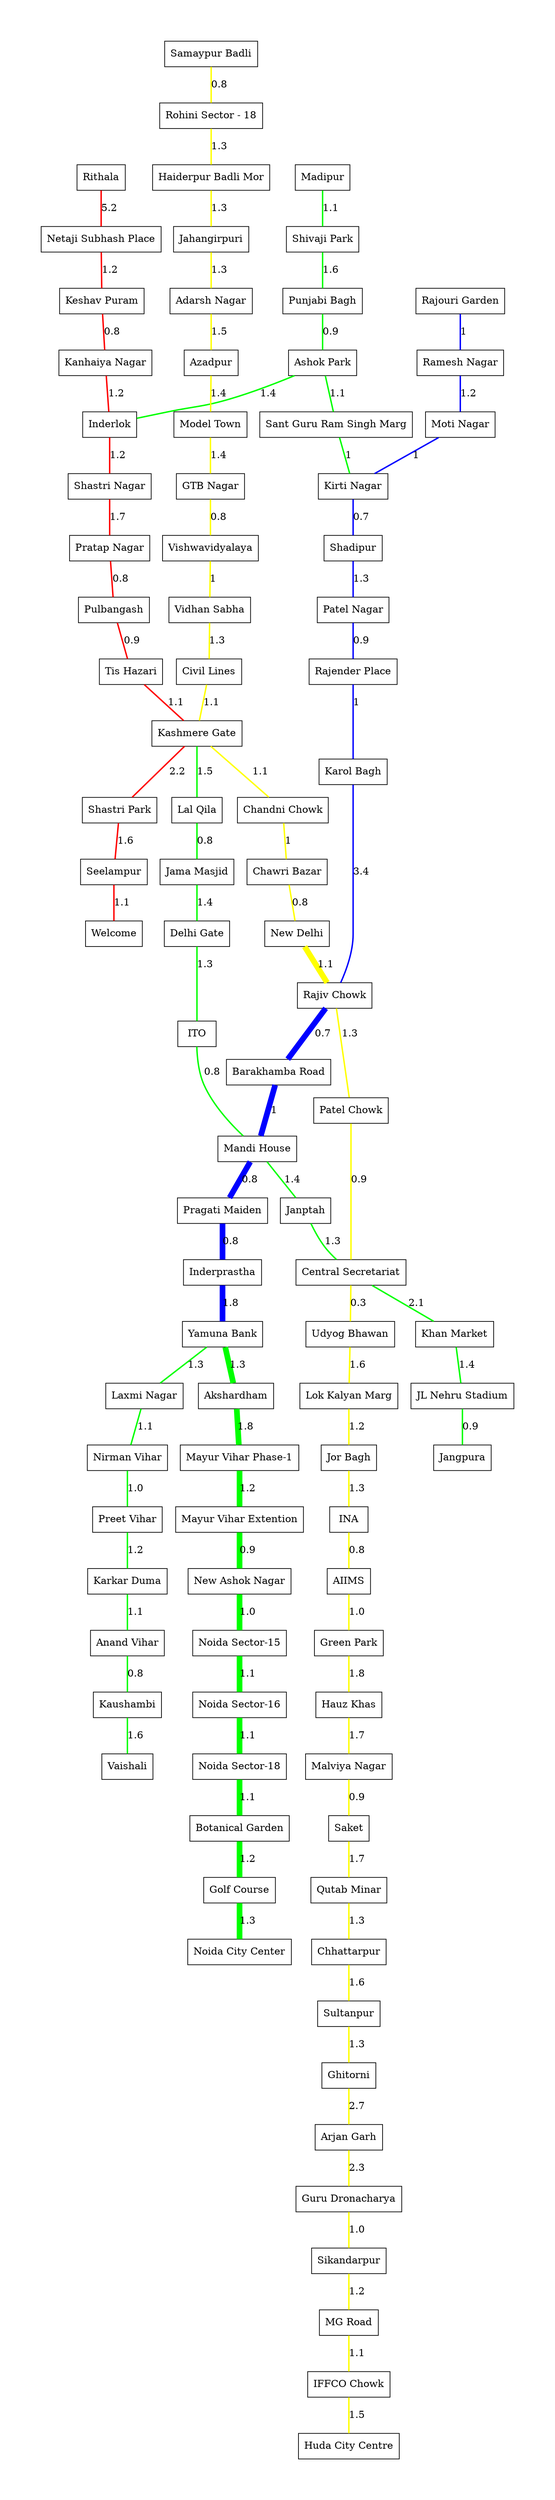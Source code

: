 graph G {
node [shape=rect,dpi=600] margin=0.75

//red
"Rithala" -- "Netaji Subhash Place" [label="5.2",color=red ,penwidth="2"];
"Netaji Subhash Place" -- "Keshav Puram" [label="1.2",color=red ,penwidth="2"];
"Keshav Puram" -- "Kanhaiya Nagar" [label="0.8",color=red ,penwidth="2"];
"Kanhaiya Nagar" -- "Inderlok" [label="1.2",color=red ,penwidth="2"];
"Inderlok" -- "Shastri Nagar" [label="1.2",color=red ,penwidth="2"];
"Shastri Nagar" -- "Pratap Nagar" [label="1.7",color=red ,penwidth="2"];
"Pratap Nagar" -- "Pulbangash" [label="0.8",color=red ,penwidth="2"];
"Pulbangash" -- "Tis Hazari" [label="0.9",color=red ,penwidth="2"];
"Tis Hazari" -- "Kashmere Gate" [label="1.1",color=red ,penwidth="2"];
"Kashmere Gate" -- "Shastri Park" [label="2.2",color=red ,penwidth="2"];
"Shastri Park" -- "Seelampur" [label="1.6",color=red ,penwidth="2"];
"Seelampur" -- "Welcome" [label="1.1",color=red ,penwidth="2"];

//blue
"Rajouri Garden" -- "Ramesh Nagar" [label="1",color=blue ,penwidth="2"];
"Ramesh Nagar" -- "Moti Nagar" [label="1.2",color=blue ,penwidth="2"];
"Moti Nagar" -- "Kirti Nagar" [label="1",color=blue ,penwidth="2"];
"Kirti Nagar" -- "Shadipur" [label="0.7",color=blue ,penwidth="2"];
"Shadipur" -- "Patel Nagar" [label="1.3",color=blue ,penwidth="2"];
"Patel Nagar" -- "Rajender Place" [label="0.9",color=blue ,penwidth="2"];
"Rajender Place" -- "Karol Bagh" [label="1",color=blue ,penwidth="2"];
"Karol Bagh" -- "Rajiv Chowk" [label="3.4",color=blue ,penwidth="2"];
"Rajiv Chowk" -- "Barakhamba Road" [label="0.7",color=blue ,penwidth="8"];
"Barakhamba Road" -- "Mandi House" [label="1",color=blue ,penwidth="8"];
"Mandi House" -- "Pragati Maiden" [label="0.8",color=blue ,penwidth="8"];
"Pragati Maiden" -- "Inderprastha" [label="0.8",color=blue ,penwidth="8"];
"Inderprastha" -- "Yamuna Bank" [label="1.8",color=blue ,penwidth="8"];

//green
"Yamuna Bank" -- "Laxmi Nagar" [label="1.3",color=green ,penwidth="2"];
"Laxmi Nagar" -- "Nirman Vihar" [label="1.1",color=green ,penwidth="2"];
"Nirman Vihar" -- "Preet Vihar" [label="1.0",color=green ,penwidth="2"];
"Preet Vihar" -- "Karkar Duma" [label="1.2",color=green ,penwidth="2"];
"Karkar Duma" -- "Anand Vihar" [label="1.1",color=green ,penwidth="2"];
"Anand Vihar" -- "Kaushambi" [label="0.8",color=green ,penwidth="2"];
"Kaushambi" -- "Vaishali" [label="1.6",color=green ,penwidth="2"];
"Yamuna Bank" -- "Akshardham" [label="1.3",color=green ,penwidth="8"];
"Akshardham" -- "Mayur Vihar Phase-1" [label="1.8",color=green ,penwidth="8"];
"Mayur Vihar Phase-1" -- "Mayur Vihar Extention" [label="1.2",color=green ,penwidth="8"];
"Mayur Vihar Extention" -- "New Ashok Nagar" [label="0.9",color=green ,penwidth="8"];
"New Ashok Nagar" -- "Noida Sector-15" [label="1.0",color=green ,penwidth="8"];
"Noida Sector-15" -- "Noida Sector-16" [label="1.1",color=green ,penwidth="8"];
"Noida Sector-16" -- "Noida Sector-18" [label="1.1",color=green ,penwidth="8"];
"Noida Sector-18" -- "Botanical Garden" [label="1.1",color=green ,penwidth="8"];
"Botanical Garden" -- "Golf Course" [label="1.2",color=green ,penwidth="8"];
"Golf Course" -- "Noida City Center" [label="1.3",color=green ,penwidth="8"];
"Madipur" -- "Shivaji Park" [label="1.1",color=green ,penwidth="2"];
"Shivaji Park" -- "Punjabi Bagh" [label="1.6",color=green ,penwidth="2"];
"Punjabi Bagh" -- "Ashok Park" [label="0.9",color=green ,penwidth="2"];
"Ashok Park" -- "Inderlok" [label="1.4",color=green ,penwidth="2"];
"Ashok Park" -- "Sant Guru Ram Singh Marg" [label="1.1",color=green ,penwidth="2"];
"Sant Guru Ram Singh Marg" -- "Kirti Nagar" [label="1",color=green ,penwidth="2"];
"Kashmere Gate" -- "Lal Qila" [label="1.5",color=green ,penwidth="2"];
"Lal Qila" -- "Jama Masjid" [label="0.8",color=green ,penwidth="2"];
"Jama Masjid" -- "Delhi Gate" [label="1.4",color=green ,penwidth="2"];
"Delhi Gate" -- "ITO" [label="1.3",color=green ,penwidth="2"];
"ITO" -- "Mandi House" [label="0.8",color=green ,penwidth="2"];
"Mandi House" -- "Janptah" [label="1.4",color=green ,penwidth="2"];
"Janptah" -- "Central Secretariat" [label="1.3",color=green ,penwidth="2"];
"Central Secretariat" -- "Khan Market" [label="2.1",color=green ,penwidth="2"];
"Khan Market" -- "JL Nehru Stadium" [label="1.4",color=green ,penwidth="2"];
"JL Nehru Stadium" -- "Jangpura" [label="0.9",color=green ,penwidth="2"];

//yellow
"Vishwavidyalaya" -- "Vidhan Sabha" [label="1",color=yellow ,penwidth="2"];
"Vidhan Sabha" -- "Civil Lines" [label="1.3",color=yellow ,penwidth="2"];
"Civil Lines" -- "Kashmere Gate" [label="1.1",color=yellow ,penwidth="2"];
"Kashmere Gate" -- "Chandni Chowk" [label="1.1",color=yellow ,penwidth="2"];
"Chandni Chowk" -- "Chawri Bazar" [label="1",color=yellow ,penwidth="2"];
"Chawri Bazar" -- "New Delhi" [label="0.8",color=yellow ,penwidth="2"];
"New Delhi" -- "Rajiv Chowk" [label="1.1",color=yellow ,penwidth="8"];
"Rajiv Chowk" -- "Patel Chowk" [label="1.3",color=yellow ,penwidth="2"];
"Patel Chowk" -- "Central Secretariat" [label="0.9",color=yellow ,penwidth="2"];
"Central Secretariat" -- "Udyog Bhawan" [label="0.3",color=yellow ,penwidth="2"];
"Udyog Bhawan" -- "Lok Kalyan Marg" [label="1.6",color=yellow ,penwidth="2"];
"Lok Kalyan Marg" -- "Jor Bagh" [label="1.2",color=yellow ,penwidth="2"];
"Samaypur Badli" -- "Rohini Sector - 18" [label="0.8",color=yellow ,penwidth="2"];
"Rohini Sector - 18" -- "Haiderpur Badli Mor" [label="1.3",color=yellow ,penwidth="2"];
"Haiderpur Badli Mor" -- "Jahangirpuri" [label="1.3",color=yellow ,penwidth="2"];
"Jahangirpuri" -- "Adarsh Nagar" [label="1.3",color=yellow ,penwidth="2"];
"Adarsh Nagar" -- "Azadpur" [label="1.5",color=yellow ,penwidth="2"];
"Azadpur" -- "Model Town" [label="1.4",color=yellow ,penwidth="2"];
"Model Town" -- "GTB Nagar" [label="1.4",color=yellow ,penwidth="2"];
"GTB Nagar" -- "Vishwavidyalaya" [label="0.8",color=yellow ,penwidth="2"];
"Jor Bagh" -- "INA" [label="1.3",color=yellow ,penwidth="2"];
"INA" -- "AIIMS" [label="0.8",color=yellow ,penwidth="2"];
"AIIMS" -- "Green Park" [label="1.0",color=yellow ,penwidth="2"];
"Green Park" -- "Hauz Khas" [label="1.8",color=yellow ,penwidth="2"];
"Hauz Khas" -- "Malviya Nagar" [label="1.7",color=yellow ,penwidth="2"];
"Malviya Nagar" -- "Saket" [label="0.9",color=yellow ,penwidth="2"];
"Saket" -- "Qutab Minar" [label="1.7",color=yellow ,penwidth="2"];
"Qutab Minar" -- "Chhattarpur" [label="1.3",color=yellow ,penwidth="2"];
"Chhattarpur" -- "Sultanpur" [label="1.6",color=yellow ,penwidth="2"];
"Sultanpur" -- "Ghitorni" [label="1.3",color=yellow ,penwidth="2"];
"Ghitorni" -- "Arjan Garh" [label="2.7",color=yellow ,penwidth="2"];
"Arjan Garh" -- "Guru Dronacharya" [label="2.3",color=yellow ,penwidth="2"];
"Guru Dronacharya" -- "Sikandarpur" [label="1.0",color=yellow ,penwidth="2"];
"Sikandarpur" -- "MG Road" [label="1.2",color=yellow ,penwidth="2"];
"MG Road" -- "IFFCO Chowk" [label="1.1",color=yellow ,penwidth="2"];
"IFFCO Chowk" -- "Huda City Centre" [label="1.5",color=yellow ,penwidth="2"];
}